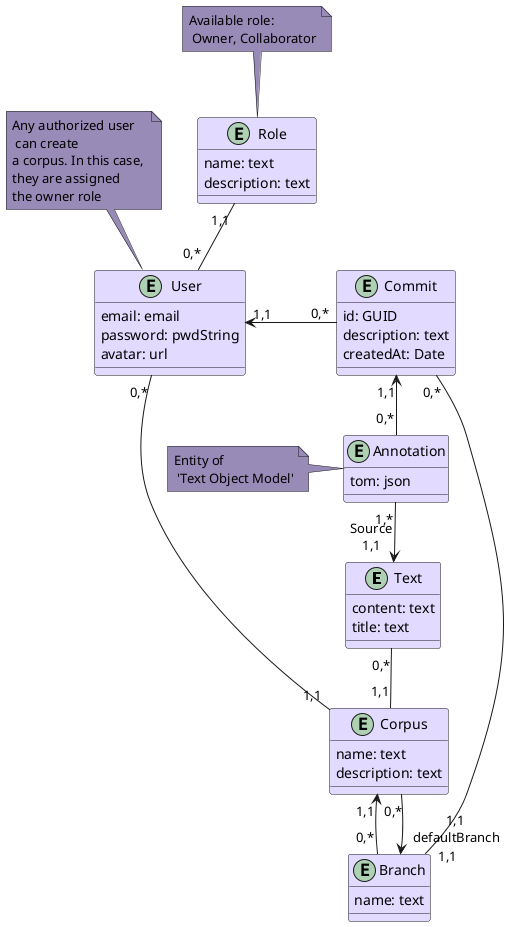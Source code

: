 @startuml
entity Text #e3daff{
    content: text
    title: text
}
entity Corpus #e3daff{
    name: text
    description: text 
}


entity User #e3daff{
    email: email
    password: pwdString
    avatar: url
}

note "Any authorized user\n can create \na corpus. In this case, \nthey are assigned \nthe owner role" as noteA #988bb7

entity Role #e3daff{
    name: text 
    description: text
}

note "Available role:\n Owner, Collaborator" as noteR #988bb7
noteR ..> Role

entity Branch #e3daff{
    name: text
} 

entity Commit #e3daff{
    id: GUID
    description: text
    createdAt: Date
}

Commit "0,*" -u- "1,1" Branch
Commit "0,*" -l-> "1,1" User
Branch "0,*" -u-> "1,1" Corpus
Corpus "0,*" --> "1,1\n defaultBranch" Branch


entity Annotation #e3daff{
    tom: json
}

note "Entity of\n 'Text Object Model'" as noteAnn #988bb7 
noteAnn .> Annotation

Annotation "0,*" -u-> "1,1" Commit


Annotation "1,*" --> "Source\n1,1" Text


noteA ..> User

Text "0,*"--"1,1" Corpus
User "0,*"--"1,1" Corpus
Role "1,1"--"0,*" User
@enduml

